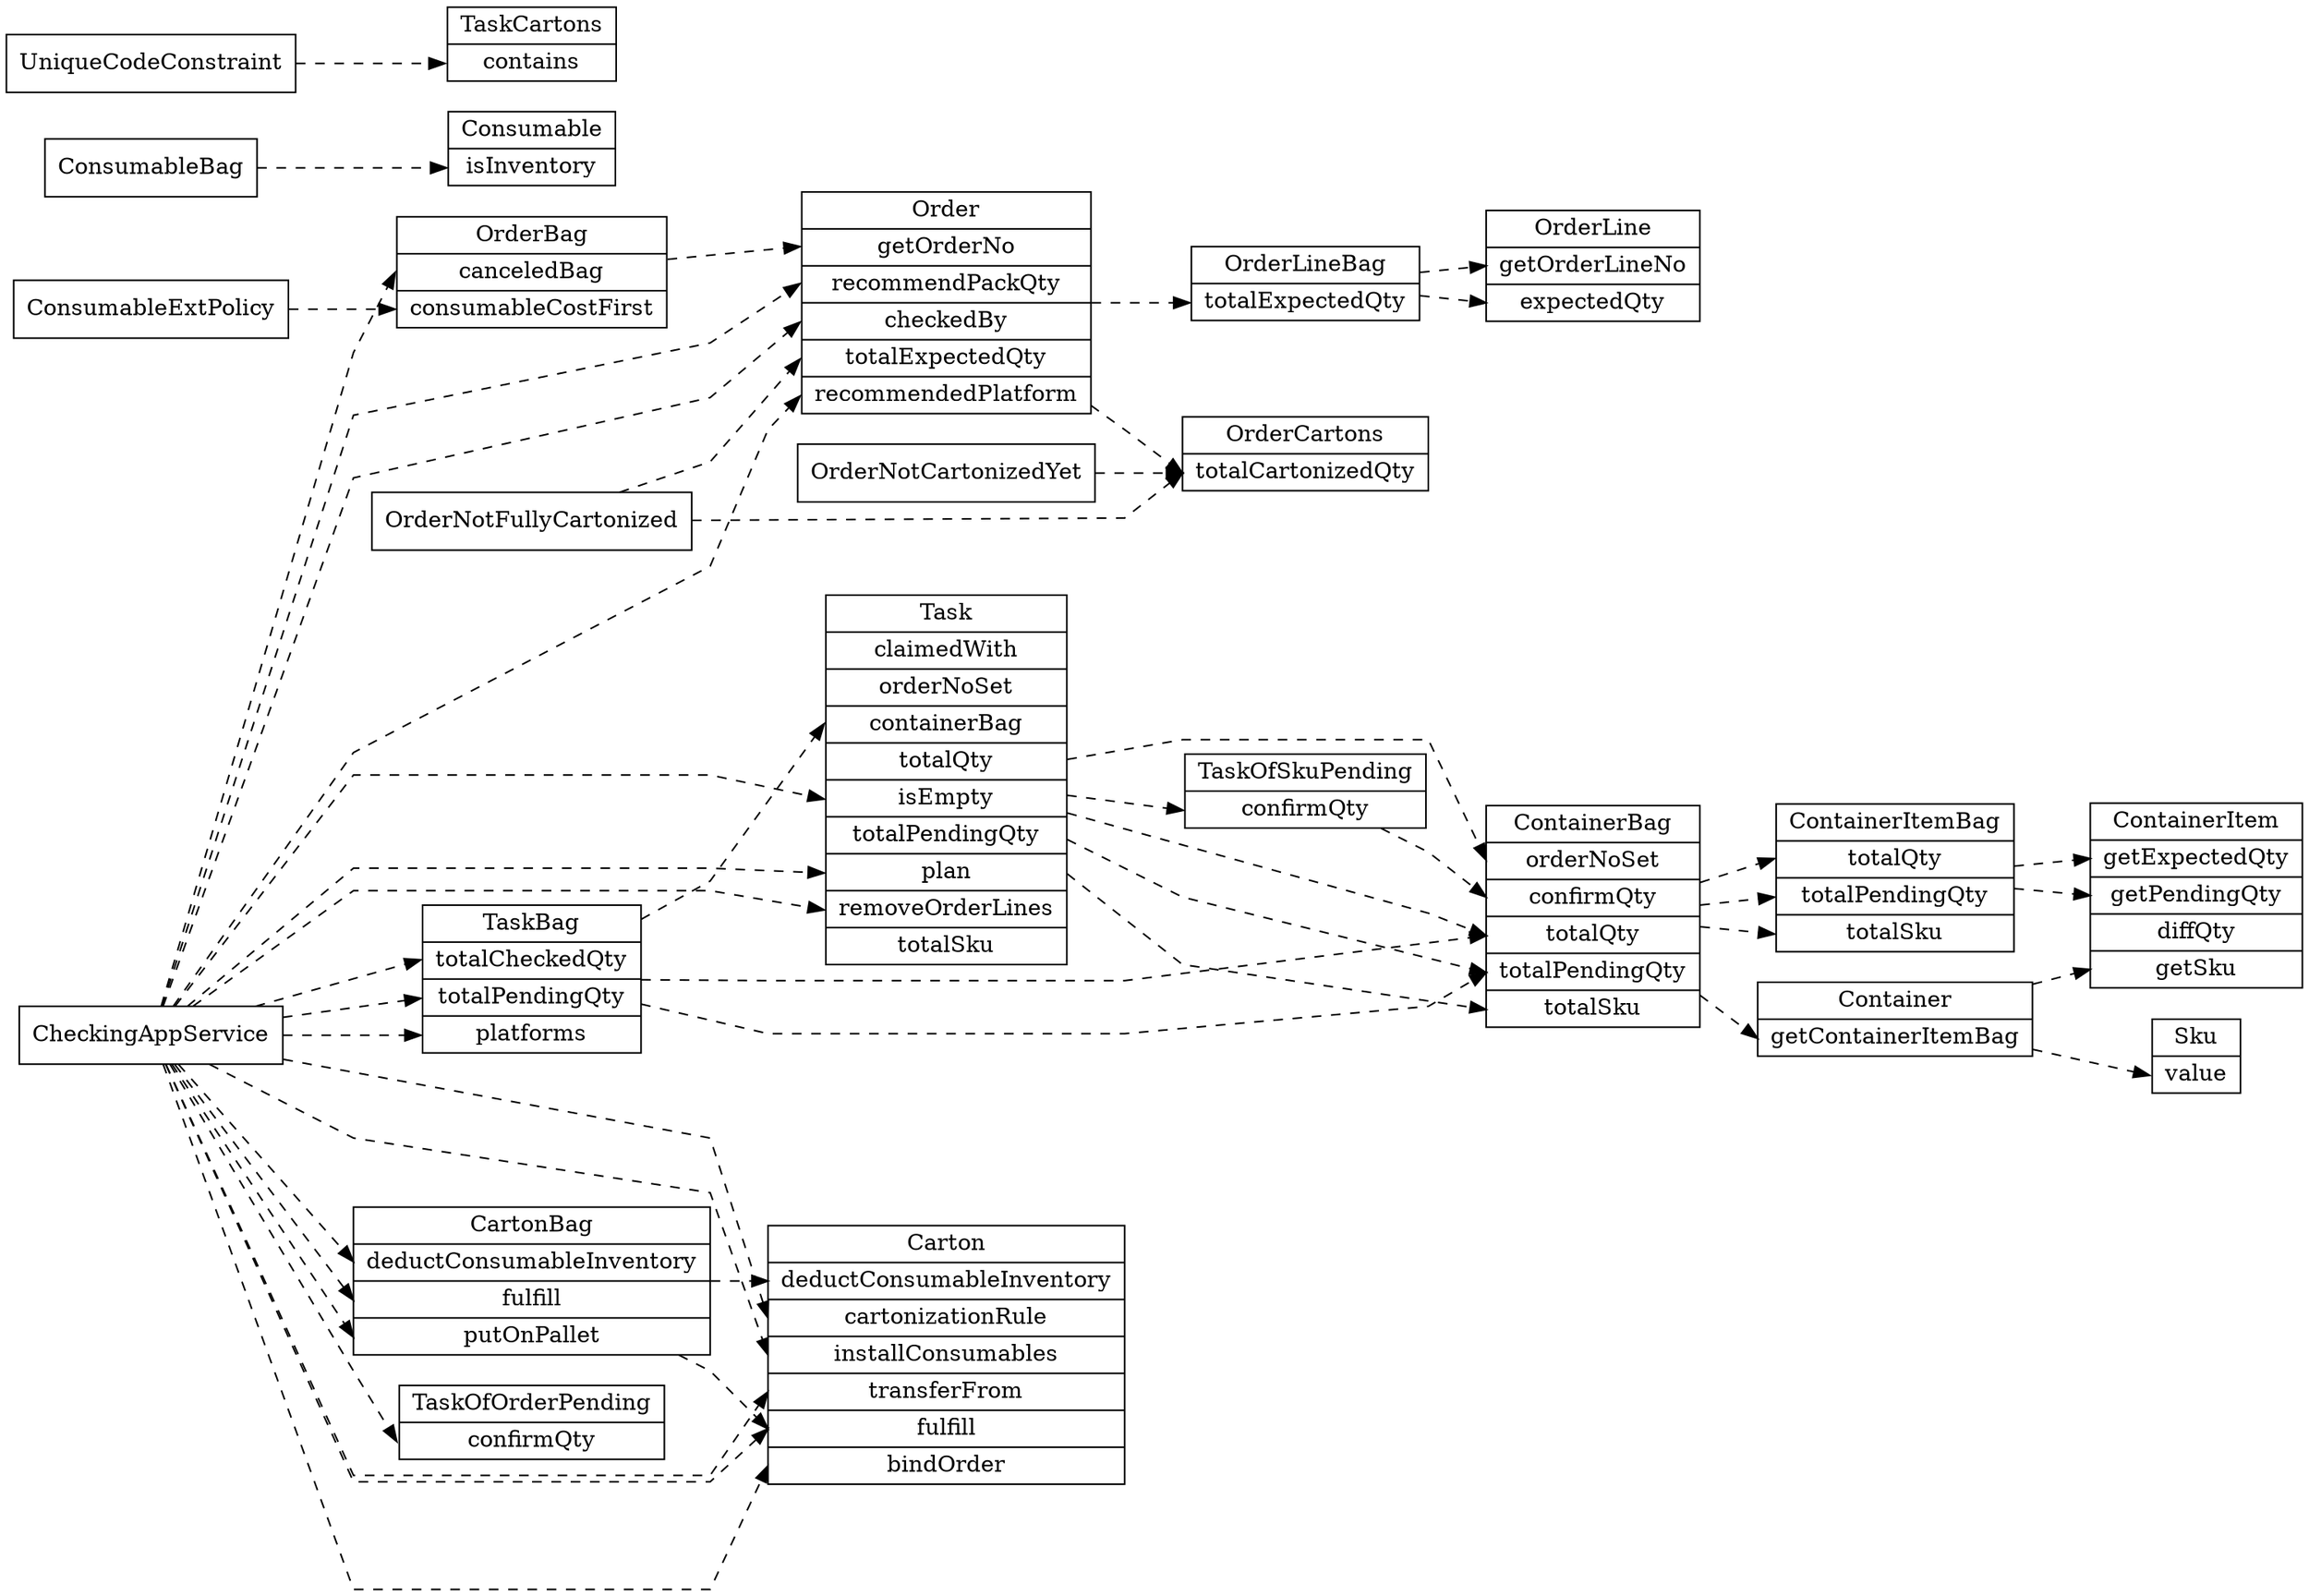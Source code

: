 digraph G {
   labelloc = "t";
   rankdir=LR;
   splines = polyline;
   node [shape=record];
   edge [style = dashed, fontsize=10];

   Carton [label="<Carton> Carton|<deductConsumableInventory> deductConsumableInventory|<cartonizationRule> cartonizationRule|<installConsumables> installConsumables|<transferFrom> transferFrom|<fulfill> fulfill|<bindOrder> bindOrder"];
   CartonBag [label="<CartonBag> CartonBag|<deductConsumableInventory> deductConsumableInventory|<fulfill> fulfill|<putOnPallet> putOnPallet"];
   Consumable [label="<Consumable> Consumable|<isInventory> isInventory"];
   Container [label="<Container> Container|<getContainerItemBag> getContainerItemBag"];
   ContainerBag [label="<ContainerBag> ContainerBag|<orderNoSet> orderNoSet|<confirmQty> confirmQty|<totalQty> totalQty|<totalPendingQty> totalPendingQty|<totalSku> totalSku"];
   ContainerItem [label="<ContainerItem> ContainerItem|<getExpectedQty> getExpectedQty|<getPendingQty> getPendingQty|<diffQty> diffQty|<getSku> getSku"];
   ContainerItemBag [label="<ContainerItemBag> ContainerItemBag|<totalQty> totalQty|<totalPendingQty> totalPendingQty|<totalSku> totalSku"];
   Order [label="<Order> Order|<getOrderNo> getOrderNo|<recommendPackQty> recommendPackQty|<checkedBy> checkedBy|<totalExpectedQty> totalExpectedQty|<recommendedPlatform> recommendedPlatform"];
   OrderBag [label="<OrderBag> OrderBag|<canceledBag> canceledBag|<consumableCostFirst> consumableCostFirst"];
   OrderCartons [label="<OrderCartons> OrderCartons|<totalCartonizedQty> totalCartonizedQty"];
   OrderLine [label="<OrderLine> OrderLine|<getOrderLineNo> getOrderLineNo|<expectedQty> expectedQty"];
   OrderLineBag [label="<OrderLineBag> OrderLineBag|<totalExpectedQty> totalExpectedQty"];
   Sku [label="<Sku> Sku|<value> value"];
   Task [label="<Task> Task|<claimedWith> claimedWith|<orderNoSet> orderNoSet|<containerBag> containerBag|<totalQty> totalQty|<isEmpty> isEmpty|<totalPendingQty> totalPendingQty|<plan> plan|<removeOrderLines> removeOrderLines|<totalSku> totalSku"];
   TaskBag [label="<TaskBag> TaskBag|<totalCheckedQty> totalCheckedQty|<totalPendingQty> totalPendingQty|<platforms> platforms"];
   TaskCartons [label="<TaskCartons> TaskCartons|<contains> contains"];
   TaskOfOrderPending [label="<TaskOfOrderPending> TaskOfOrderPending|<confirmQty> confirmQty"];
   TaskOfSkuPending [label="<TaskOfSkuPending> TaskOfSkuPending|<confirmQty> confirmQty"];

   CartonBag -> Carton:deductConsumableInventory
   CartonBag -> Carton:fulfill
   CheckingAppService -> TaskOfOrderPending:confirmQty
   CheckingAppService -> CartonBag:fulfill
   CheckingAppService -> CartonBag:putOnPallet
   CheckingAppService -> Order:checkedBy
   CheckingAppService -> CartonBag:deductConsumableInventory
   CheckingAppService -> Carton:cartonizationRule
   CheckingAppService -> Carton:bindOrder
   CheckingAppService -> Carton:transferFrom
   CheckingAppService -> OrderBag:canceledBag
   CheckingAppService -> Order:recommendPackQty
   CheckingAppService -> Carton:installConsumables
   CheckingAppService -> Carton:fulfill
   CheckingAppService -> Order:recommendedPlatform
   CheckingAppService -> TaskBag:platforms
   CheckingAppService -> TaskBag:totalCheckedQty
   CheckingAppService -> TaskBag:totalPendingQty
   CheckingAppService -> Task:removeOrderLines
   CheckingAppService -> Task:isEmpty
   CheckingAppService -> Task:plan
   ConsumableBag -> Consumable:isInventory
   ConsumableExtPolicy -> OrderBag:consumableCostFirst
   ContainerBag -> ContainerItemBag:totalPendingQty
   ContainerBag -> Container:getContainerItemBag
   ContainerBag -> ContainerItemBag:totalQty
   ContainerBag -> ContainerItemBag:totalSku
   ContainerItemBag -> ContainerItem:getPendingQty
   ContainerItemBag -> ContainerItem:getExpectedQty
   Container -> Sku:value
   Container -> ContainerItem:getSku
   OrderBag -> Order:getOrderNo
   OrderLineBag -> OrderLine:getOrderLineNo
   OrderLineBag -> OrderLine:expectedQty
   OrderNotCartonizedYet -> OrderCartons:totalCartonizedQty
   OrderNotFullyCartonized -> Order:totalExpectedQty
   OrderNotFullyCartonized -> OrderCartons:totalCartonizedQty
   Order -> OrderCartons:totalCartonizedQty
   Order -> OrderLineBag:totalExpectedQty
   TaskBag -> ContainerBag:totalPendingQty
   TaskBag -> Task:containerBag
   TaskBag -> ContainerBag:totalQty
   TaskOfSkuPending -> ContainerBag:confirmQty
   Task -> TaskOfSkuPending:confirmQty
   Task -> ContainerBag:orderNoSet
   Task -> ContainerBag:totalPendingQty
   Task -> ContainerBag:totalQty
   Task -> ContainerBag:totalSku
   UniqueCodeConstraint -> TaskCartons:contains
}
